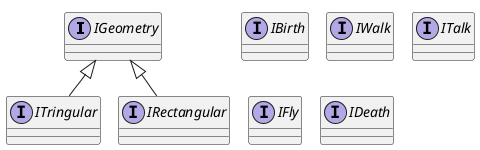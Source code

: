 @startuml
!pragma layout smetana
interface IGeometry {
}
interface ITringular {
}
interface IRectangular {
}
interface IBirth {
}
interface IWalk {
}
interface ITalk {
}
interface IFly {
}
interface IDeath {
}
IGeometry <|-- ITringular
IGeometry <|-- IRectangular
@enduml
